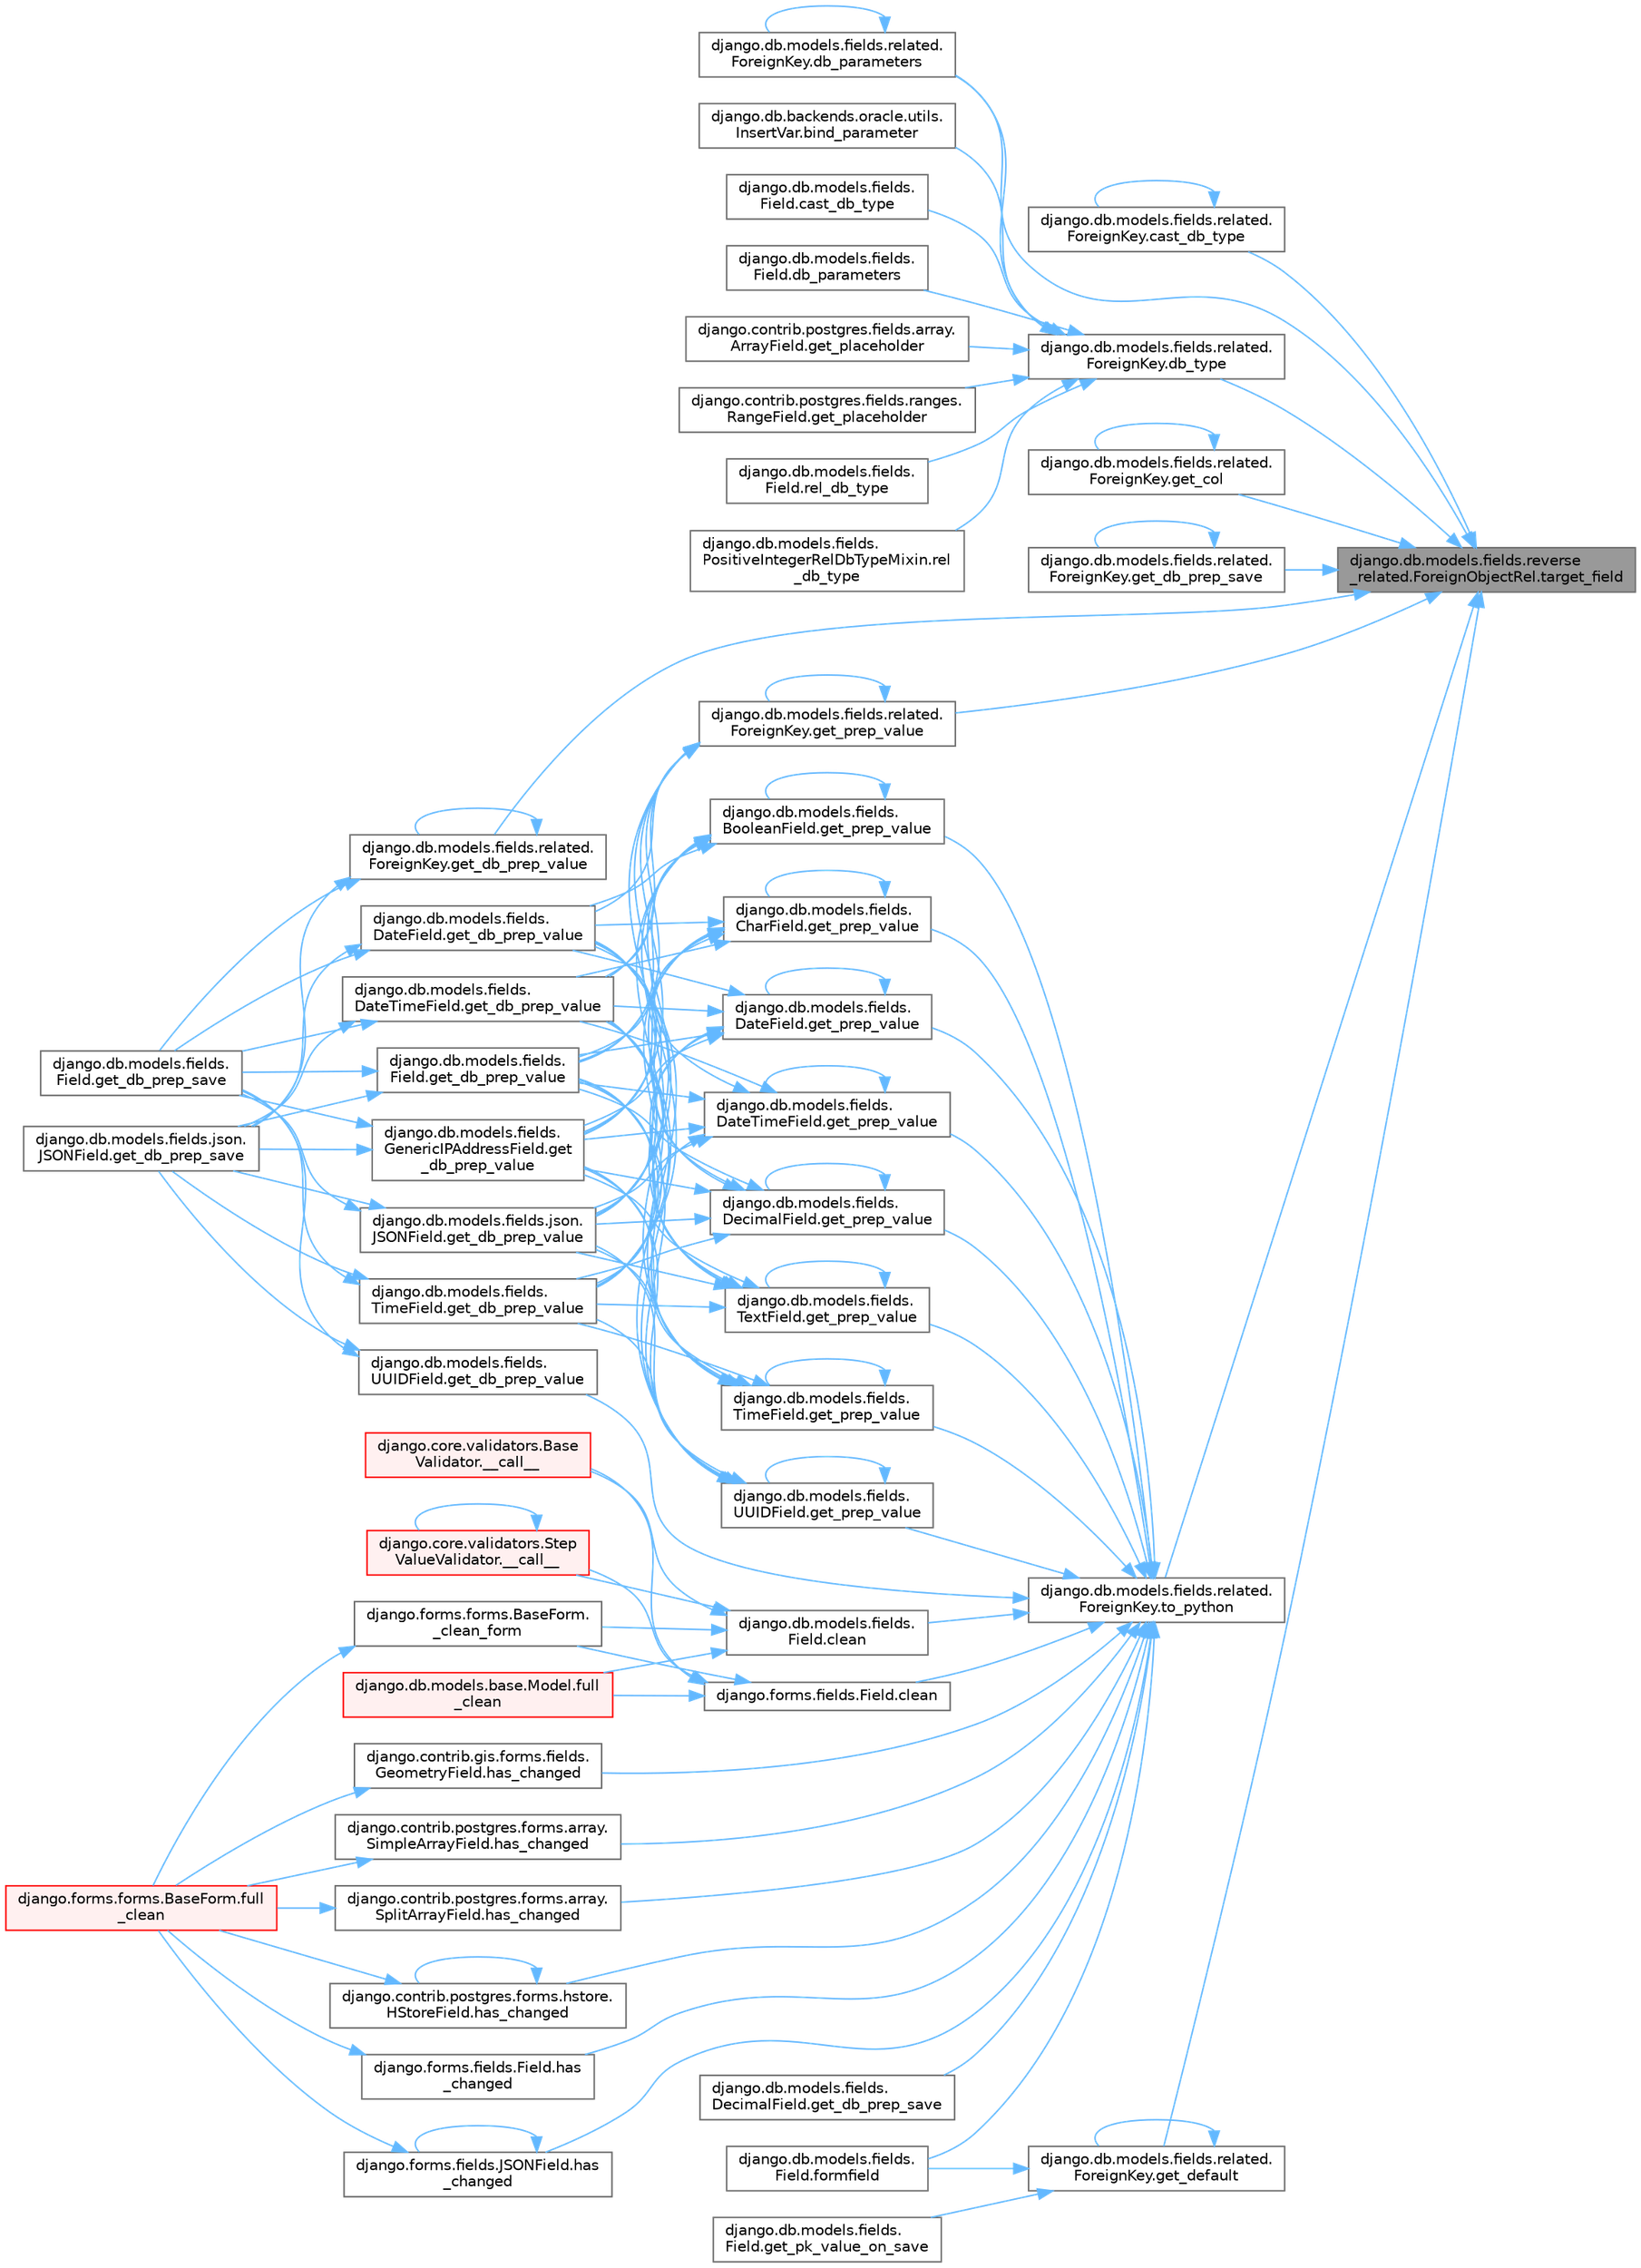 digraph "django.db.models.fields.reverse_related.ForeignObjectRel.target_field"
{
 // LATEX_PDF_SIZE
  bgcolor="transparent";
  edge [fontname=Helvetica,fontsize=10,labelfontname=Helvetica,labelfontsize=10];
  node [fontname=Helvetica,fontsize=10,shape=box,height=0.2,width=0.4];
  rankdir="RL";
  Node1 [id="Node000001",label="django.db.models.fields.reverse\l_related.ForeignObjectRel.target_field",height=0.2,width=0.4,color="gray40", fillcolor="grey60", style="filled", fontcolor="black",tooltip=" "];
  Node1 -> Node2 [id="edge1_Node000001_Node000002",dir="back",color="steelblue1",style="solid",tooltip=" "];
  Node2 [id="Node000002",label="django.db.models.fields.related.\lForeignKey.cast_db_type",height=0.2,width=0.4,color="grey40", fillcolor="white", style="filled",URL="$classdjango_1_1db_1_1models_1_1fields_1_1related_1_1_foreign_key.html#afa6127a4afad5ad58f3cc095411c807c",tooltip=" "];
  Node2 -> Node2 [id="edge2_Node000002_Node000002",dir="back",color="steelblue1",style="solid",tooltip=" "];
  Node1 -> Node3 [id="edge3_Node000001_Node000003",dir="back",color="steelblue1",style="solid",tooltip=" "];
  Node3 [id="Node000003",label="django.db.models.fields.related.\lForeignKey.db_parameters",height=0.2,width=0.4,color="grey40", fillcolor="white", style="filled",URL="$classdjango_1_1db_1_1models_1_1fields_1_1related_1_1_foreign_key.html#a9bb6e97f2ec3c5d303511a5b8f06f372",tooltip=" "];
  Node3 -> Node3 [id="edge4_Node000003_Node000003",dir="back",color="steelblue1",style="solid",tooltip=" "];
  Node1 -> Node4 [id="edge5_Node000001_Node000004",dir="back",color="steelblue1",style="solid",tooltip=" "];
  Node4 [id="Node000004",label="django.db.models.fields.related.\lForeignKey.db_type",height=0.2,width=0.4,color="grey40", fillcolor="white", style="filled",URL="$classdjango_1_1db_1_1models_1_1fields_1_1related_1_1_foreign_key.html#ae18f933ab8dbe059650fbfeb19ceff97",tooltip=" "];
  Node4 -> Node5 [id="edge6_Node000004_Node000005",dir="back",color="steelblue1",style="solid",tooltip=" "];
  Node5 [id="Node000005",label="django.db.backends.oracle.utils.\lInsertVar.bind_parameter",height=0.2,width=0.4,color="grey40", fillcolor="white", style="filled",URL="$classdjango_1_1db_1_1backends_1_1oracle_1_1utils_1_1_insert_var.html#a6a28fbfb5b953ce33e18cecc2d679ae0",tooltip=" "];
  Node4 -> Node6 [id="edge7_Node000004_Node000006",dir="back",color="steelblue1",style="solid",tooltip=" "];
  Node6 [id="Node000006",label="django.db.models.fields.\lField.cast_db_type",height=0.2,width=0.4,color="grey40", fillcolor="white", style="filled",URL="$classdjango_1_1db_1_1models_1_1fields_1_1_field.html#a1e68c1fb7ad84a2f313ff88c79c9a094",tooltip=" "];
  Node4 -> Node7 [id="edge8_Node000004_Node000007",dir="back",color="steelblue1",style="solid",tooltip=" "];
  Node7 [id="Node000007",label="django.db.models.fields.\lField.db_parameters",height=0.2,width=0.4,color="grey40", fillcolor="white", style="filled",URL="$classdjango_1_1db_1_1models_1_1fields_1_1_field.html#a19d09ceca32fdb237ec7737d9c1c0374",tooltip=" "];
  Node4 -> Node3 [id="edge9_Node000004_Node000003",dir="back",color="steelblue1",style="solid",tooltip=" "];
  Node4 -> Node8 [id="edge10_Node000004_Node000008",dir="back",color="steelblue1",style="solid",tooltip=" "];
  Node8 [id="Node000008",label="django.contrib.postgres.fields.array.\lArrayField.get_placeholder",height=0.2,width=0.4,color="grey40", fillcolor="white", style="filled",URL="$classdjango_1_1contrib_1_1postgres_1_1fields_1_1array_1_1_array_field.html#ad9cd434b57888afa1eed280bee05e731",tooltip=" "];
  Node4 -> Node9 [id="edge11_Node000004_Node000009",dir="back",color="steelblue1",style="solid",tooltip=" "];
  Node9 [id="Node000009",label="django.contrib.postgres.fields.ranges.\lRangeField.get_placeholder",height=0.2,width=0.4,color="grey40", fillcolor="white", style="filled",URL="$classdjango_1_1contrib_1_1postgres_1_1fields_1_1ranges_1_1_range_field.html#a83b2e6d873b86981d8e9127a47577b23",tooltip=" "];
  Node4 -> Node10 [id="edge12_Node000004_Node000010",dir="back",color="steelblue1",style="solid",tooltip=" "];
  Node10 [id="Node000010",label="django.db.models.fields.\lField.rel_db_type",height=0.2,width=0.4,color="grey40", fillcolor="white", style="filled",URL="$classdjango_1_1db_1_1models_1_1fields_1_1_field.html#a4a4dd7ca21dbe339ae3a8d043d4bb14c",tooltip=" "];
  Node4 -> Node11 [id="edge13_Node000004_Node000011",dir="back",color="steelblue1",style="solid",tooltip=" "];
  Node11 [id="Node000011",label="django.db.models.fields.\lPositiveIntegerRelDbTypeMixin.rel\l_db_type",height=0.2,width=0.4,color="grey40", fillcolor="white", style="filled",URL="$classdjango_1_1db_1_1models_1_1fields_1_1_positive_integer_rel_db_type_mixin.html#adc2e4fd7a7ddc7f72160d59f8743a864",tooltip=" "];
  Node1 -> Node12 [id="edge14_Node000001_Node000012",dir="back",color="steelblue1",style="solid",tooltip=" "];
  Node12 [id="Node000012",label="django.db.models.fields.related.\lForeignKey.get_col",height=0.2,width=0.4,color="grey40", fillcolor="white", style="filled",URL="$classdjango_1_1db_1_1models_1_1fields_1_1related_1_1_foreign_key.html#ac25426452a798ecddc7124eeea142235",tooltip=" "];
  Node12 -> Node12 [id="edge15_Node000012_Node000012",dir="back",color="steelblue1",style="solid",tooltip=" "];
  Node1 -> Node13 [id="edge16_Node000001_Node000013",dir="back",color="steelblue1",style="solid",tooltip=" "];
  Node13 [id="Node000013",label="django.db.models.fields.related.\lForeignKey.get_db_prep_save",height=0.2,width=0.4,color="grey40", fillcolor="white", style="filled",URL="$classdjango_1_1db_1_1models_1_1fields_1_1related_1_1_foreign_key.html#a834be582dca2f9e9f9f76175e85784b8",tooltip=" "];
  Node13 -> Node13 [id="edge17_Node000013_Node000013",dir="back",color="steelblue1",style="solid",tooltip=" "];
  Node1 -> Node14 [id="edge18_Node000001_Node000014",dir="back",color="steelblue1",style="solid",tooltip=" "];
  Node14 [id="Node000014",label="django.db.models.fields.related.\lForeignKey.get_db_prep_value",height=0.2,width=0.4,color="grey40", fillcolor="white", style="filled",URL="$classdjango_1_1db_1_1models_1_1fields_1_1related_1_1_foreign_key.html#a969cd73da211d4bd83cb874fd3507e9f",tooltip=" "];
  Node14 -> Node15 [id="edge19_Node000014_Node000015",dir="back",color="steelblue1",style="solid",tooltip=" "];
  Node15 [id="Node000015",label="django.db.models.fields.\lField.get_db_prep_save",height=0.2,width=0.4,color="grey40", fillcolor="white", style="filled",URL="$classdjango_1_1db_1_1models_1_1fields_1_1_field.html#a6ffbf587320e79a62a40af031183c2f2",tooltip=" "];
  Node14 -> Node16 [id="edge20_Node000014_Node000016",dir="back",color="steelblue1",style="solid",tooltip=" "];
  Node16 [id="Node000016",label="django.db.models.fields.json.\lJSONField.get_db_prep_save",height=0.2,width=0.4,color="grey40", fillcolor="white", style="filled",URL="$classdjango_1_1db_1_1models_1_1fields_1_1json_1_1_j_s_o_n_field.html#ab7a67887e20c9c31871531e607b2a133",tooltip=" "];
  Node14 -> Node14 [id="edge21_Node000014_Node000014",dir="back",color="steelblue1",style="solid",tooltip=" "];
  Node1 -> Node17 [id="edge22_Node000001_Node000017",dir="back",color="steelblue1",style="solid",tooltip=" "];
  Node17 [id="Node000017",label="django.db.models.fields.related.\lForeignKey.get_default",height=0.2,width=0.4,color="grey40", fillcolor="white", style="filled",URL="$classdjango_1_1db_1_1models_1_1fields_1_1related_1_1_foreign_key.html#ae5acaba7c9c6c2b46a8ccae9d760d247",tooltip=" "];
  Node17 -> Node18 [id="edge23_Node000017_Node000018",dir="back",color="steelblue1",style="solid",tooltip=" "];
  Node18 [id="Node000018",label="django.db.models.fields.\lField.formfield",height=0.2,width=0.4,color="grey40", fillcolor="white", style="filled",URL="$classdjango_1_1db_1_1models_1_1fields_1_1_field.html#a1822195647a4e308ad17ccbeab6ea120",tooltip=" "];
  Node17 -> Node17 [id="edge24_Node000017_Node000017",dir="back",color="steelblue1",style="solid",tooltip=" "];
  Node17 -> Node19 [id="edge25_Node000017_Node000019",dir="back",color="steelblue1",style="solid",tooltip=" "];
  Node19 [id="Node000019",label="django.db.models.fields.\lField.get_pk_value_on_save",height=0.2,width=0.4,color="grey40", fillcolor="white", style="filled",URL="$classdjango_1_1db_1_1models_1_1fields_1_1_field.html#a245fcb3f231ff99678847ac2c75f7e3f",tooltip=" "];
  Node1 -> Node20 [id="edge26_Node000001_Node000020",dir="back",color="steelblue1",style="solid",tooltip=" "];
  Node20 [id="Node000020",label="django.db.models.fields.related.\lForeignKey.get_prep_value",height=0.2,width=0.4,color="grey40", fillcolor="white", style="filled",URL="$classdjango_1_1db_1_1models_1_1fields_1_1related_1_1_foreign_key.html#a378a951ff4be6f40df598f0b1d4c214e",tooltip=" "];
  Node20 -> Node21 [id="edge27_Node000020_Node000021",dir="back",color="steelblue1",style="solid",tooltip=" "];
  Node21 [id="Node000021",label="django.db.models.fields.\lDateField.get_db_prep_value",height=0.2,width=0.4,color="grey40", fillcolor="white", style="filled",URL="$classdjango_1_1db_1_1models_1_1fields_1_1_date_field.html#ad6d292b396a9f068e57a55dbcce353aa",tooltip=" "];
  Node21 -> Node15 [id="edge28_Node000021_Node000015",dir="back",color="steelblue1",style="solid",tooltip=" "];
  Node21 -> Node16 [id="edge29_Node000021_Node000016",dir="back",color="steelblue1",style="solid",tooltip=" "];
  Node20 -> Node22 [id="edge30_Node000020_Node000022",dir="back",color="steelblue1",style="solid",tooltip=" "];
  Node22 [id="Node000022",label="django.db.models.fields.\lDateTimeField.get_db_prep_value",height=0.2,width=0.4,color="grey40", fillcolor="white", style="filled",URL="$classdjango_1_1db_1_1models_1_1fields_1_1_date_time_field.html#ace937a98f687ea3399d88de4eddec0b8",tooltip=" "];
  Node22 -> Node15 [id="edge31_Node000022_Node000015",dir="back",color="steelblue1",style="solid",tooltip=" "];
  Node22 -> Node16 [id="edge32_Node000022_Node000016",dir="back",color="steelblue1",style="solid",tooltip=" "];
  Node20 -> Node23 [id="edge33_Node000020_Node000023",dir="back",color="steelblue1",style="solid",tooltip=" "];
  Node23 [id="Node000023",label="django.db.models.fields.\lField.get_db_prep_value",height=0.2,width=0.4,color="grey40", fillcolor="white", style="filled",URL="$classdjango_1_1db_1_1models_1_1fields_1_1_field.html#a27b39e33c87cb9d48a2cc249a66459c3",tooltip=" "];
  Node23 -> Node15 [id="edge34_Node000023_Node000015",dir="back",color="steelblue1",style="solid",tooltip=" "];
  Node23 -> Node16 [id="edge35_Node000023_Node000016",dir="back",color="steelblue1",style="solid",tooltip=" "];
  Node20 -> Node24 [id="edge36_Node000020_Node000024",dir="back",color="steelblue1",style="solid",tooltip=" "];
  Node24 [id="Node000024",label="django.db.models.fields.\lGenericIPAddressField.get\l_db_prep_value",height=0.2,width=0.4,color="grey40", fillcolor="white", style="filled",URL="$classdjango_1_1db_1_1models_1_1fields_1_1_generic_i_p_address_field.html#a0833bb7fa4f729102000a775edc0f4a9",tooltip=" "];
  Node24 -> Node15 [id="edge37_Node000024_Node000015",dir="back",color="steelblue1",style="solid",tooltip=" "];
  Node24 -> Node16 [id="edge38_Node000024_Node000016",dir="back",color="steelblue1",style="solid",tooltip=" "];
  Node20 -> Node25 [id="edge39_Node000020_Node000025",dir="back",color="steelblue1",style="solid",tooltip=" "];
  Node25 [id="Node000025",label="django.db.models.fields.json.\lJSONField.get_db_prep_value",height=0.2,width=0.4,color="grey40", fillcolor="white", style="filled",URL="$classdjango_1_1db_1_1models_1_1fields_1_1json_1_1_j_s_o_n_field.html#ad89498c756bc8ae7f6e98ca5b7eb5184",tooltip=" "];
  Node25 -> Node15 [id="edge40_Node000025_Node000015",dir="back",color="steelblue1",style="solid",tooltip=" "];
  Node25 -> Node16 [id="edge41_Node000025_Node000016",dir="back",color="steelblue1",style="solid",tooltip=" "];
  Node20 -> Node26 [id="edge42_Node000020_Node000026",dir="back",color="steelblue1",style="solid",tooltip=" "];
  Node26 [id="Node000026",label="django.db.models.fields.\lTimeField.get_db_prep_value",height=0.2,width=0.4,color="grey40", fillcolor="white", style="filled",URL="$classdjango_1_1db_1_1models_1_1fields_1_1_time_field.html#ac736cd2c62828e3dbee00ff6bae39e84",tooltip=" "];
  Node26 -> Node15 [id="edge43_Node000026_Node000015",dir="back",color="steelblue1",style="solid",tooltip=" "];
  Node26 -> Node16 [id="edge44_Node000026_Node000016",dir="back",color="steelblue1",style="solid",tooltip=" "];
  Node20 -> Node20 [id="edge45_Node000020_Node000020",dir="back",color="steelblue1",style="solid",tooltip=" "];
  Node1 -> Node27 [id="edge46_Node000001_Node000027",dir="back",color="steelblue1",style="solid",tooltip=" "];
  Node27 [id="Node000027",label="django.db.models.fields.related.\lForeignKey.to_python",height=0.2,width=0.4,color="grey40", fillcolor="white", style="filled",URL="$classdjango_1_1db_1_1models_1_1fields_1_1related_1_1_foreign_key.html#aeb79ec9107f1511eca2fc20b374f1fc1",tooltip=" "];
  Node27 -> Node28 [id="edge47_Node000027_Node000028",dir="back",color="steelblue1",style="solid",tooltip=" "];
  Node28 [id="Node000028",label="django.db.models.fields.\lField.clean",height=0.2,width=0.4,color="grey40", fillcolor="white", style="filled",URL="$classdjango_1_1db_1_1models_1_1fields_1_1_field.html#a4882fa20e9148ee8315b937e9cea41bf",tooltip=" "];
  Node28 -> Node29 [id="edge48_Node000028_Node000029",dir="back",color="steelblue1",style="solid",tooltip=" "];
  Node29 [id="Node000029",label="django.core.validators.Base\lValidator.__call__",height=0.2,width=0.4,color="red", fillcolor="#FFF0F0", style="filled",URL="$classdjango_1_1core_1_1validators_1_1_base_validator.html#ac718256582df714e061c6b927e045d12",tooltip=" "];
  Node28 -> Node32 [id="edge49_Node000028_Node000032",dir="back",color="steelblue1",style="solid",tooltip=" "];
  Node32 [id="Node000032",label="django.core.validators.Step\lValueValidator.__call__",height=0.2,width=0.4,color="red", fillcolor="#FFF0F0", style="filled",URL="$classdjango_1_1core_1_1validators_1_1_step_value_validator.html#aebdbf74fe74c5b999350df9c1852714c",tooltip=" "];
  Node32 -> Node32 [id="edge50_Node000032_Node000032",dir="back",color="steelblue1",style="solid",tooltip=" "];
  Node28 -> Node33 [id="edge51_Node000028_Node000033",dir="back",color="steelblue1",style="solid",tooltip=" "];
  Node33 [id="Node000033",label="django.forms.forms.BaseForm.\l_clean_form",height=0.2,width=0.4,color="grey40", fillcolor="white", style="filled",URL="$classdjango_1_1forms_1_1forms_1_1_base_form.html#ae5eed108001c1a75985b75174fe23f1f",tooltip=" "];
  Node33 -> Node34 [id="edge52_Node000033_Node000034",dir="back",color="steelblue1",style="solid",tooltip=" "];
  Node34 [id="Node000034",label="django.forms.forms.BaseForm.full\l_clean",height=0.2,width=0.4,color="red", fillcolor="#FFF0F0", style="filled",URL="$classdjango_1_1forms_1_1forms_1_1_base_form.html#a396d2448f658dc84a0f0b473ffaae918",tooltip=" "];
  Node28 -> Node620 [id="edge53_Node000028_Node000620",dir="back",color="steelblue1",style="solid",tooltip=" "];
  Node620 [id="Node000620",label="django.db.models.base.Model.full\l_clean",height=0.2,width=0.4,color="red", fillcolor="#FFF0F0", style="filled",URL="$classdjango_1_1db_1_1models_1_1base_1_1_model.html#a2e68bd042bd3e52b086f8838eeaa416f",tooltip=" "];
  Node27 -> Node619 [id="edge54_Node000027_Node000619",dir="back",color="steelblue1",style="solid",tooltip=" "];
  Node619 [id="Node000619",label="django.forms.fields.Field.clean",height=0.2,width=0.4,color="grey40", fillcolor="white", style="filled",URL="$classdjango_1_1forms_1_1fields_1_1_field.html#aee75acad433887bd31c6f298ebd77195",tooltip=" "];
  Node619 -> Node29 [id="edge55_Node000619_Node000029",dir="back",color="steelblue1",style="solid",tooltip=" "];
  Node619 -> Node32 [id="edge56_Node000619_Node000032",dir="back",color="steelblue1",style="solid",tooltip=" "];
  Node619 -> Node33 [id="edge57_Node000619_Node000033",dir="back",color="steelblue1",style="solid",tooltip=" "];
  Node619 -> Node620 [id="edge58_Node000619_Node000620",dir="back",color="steelblue1",style="solid",tooltip=" "];
  Node27 -> Node18 [id="edge59_Node000027_Node000018",dir="back",color="steelblue1",style="solid",tooltip=" "];
  Node27 -> Node3164 [id="edge60_Node000027_Node003164",dir="back",color="steelblue1",style="solid",tooltip=" "];
  Node3164 [id="Node003164",label="django.db.models.fields.\lDecimalField.get_db_prep_save",height=0.2,width=0.4,color="grey40", fillcolor="white", style="filled",URL="$classdjango_1_1db_1_1models_1_1fields_1_1_decimal_field.html#a46667b50c85f0b4a6cb777431017fc3a",tooltip=" "];
  Node27 -> Node3165 [id="edge61_Node000027_Node003165",dir="back",color="steelblue1",style="solid",tooltip=" "];
  Node3165 [id="Node003165",label="django.db.models.fields.\lUUIDField.get_db_prep_value",height=0.2,width=0.4,color="grey40", fillcolor="white", style="filled",URL="$classdjango_1_1db_1_1models_1_1fields_1_1_u_u_i_d_field.html#a386f708cbcae8153a01c6bc4fde97203",tooltip=" "];
  Node3165 -> Node15 [id="edge62_Node003165_Node000015",dir="back",color="steelblue1",style="solid",tooltip=" "];
  Node3165 -> Node16 [id="edge63_Node003165_Node000016",dir="back",color="steelblue1",style="solid",tooltip=" "];
  Node27 -> Node3166 [id="edge64_Node000027_Node003166",dir="back",color="steelblue1",style="solid",tooltip=" "];
  Node3166 [id="Node003166",label="django.db.models.fields.\lBooleanField.get_prep_value",height=0.2,width=0.4,color="grey40", fillcolor="white", style="filled",URL="$classdjango_1_1db_1_1models_1_1fields_1_1_boolean_field.html#a2c76f741d494c42b977fea4db757b224",tooltip=" "];
  Node3166 -> Node21 [id="edge65_Node003166_Node000021",dir="back",color="steelblue1",style="solid",tooltip=" "];
  Node3166 -> Node22 [id="edge66_Node003166_Node000022",dir="back",color="steelblue1",style="solid",tooltip=" "];
  Node3166 -> Node23 [id="edge67_Node003166_Node000023",dir="back",color="steelblue1",style="solid",tooltip=" "];
  Node3166 -> Node24 [id="edge68_Node003166_Node000024",dir="back",color="steelblue1",style="solid",tooltip=" "];
  Node3166 -> Node25 [id="edge69_Node003166_Node000025",dir="back",color="steelblue1",style="solid",tooltip=" "];
  Node3166 -> Node26 [id="edge70_Node003166_Node000026",dir="back",color="steelblue1",style="solid",tooltip=" "];
  Node3166 -> Node3166 [id="edge71_Node003166_Node003166",dir="back",color="steelblue1",style="solid",tooltip=" "];
  Node27 -> Node3167 [id="edge72_Node000027_Node003167",dir="back",color="steelblue1",style="solid",tooltip=" "];
  Node3167 [id="Node003167",label="django.db.models.fields.\lCharField.get_prep_value",height=0.2,width=0.4,color="grey40", fillcolor="white", style="filled",URL="$classdjango_1_1db_1_1models_1_1fields_1_1_char_field.html#a586dde4bef09b94f15ca3b7a3b616a12",tooltip=" "];
  Node3167 -> Node21 [id="edge73_Node003167_Node000021",dir="back",color="steelblue1",style="solid",tooltip=" "];
  Node3167 -> Node22 [id="edge74_Node003167_Node000022",dir="back",color="steelblue1",style="solid",tooltip=" "];
  Node3167 -> Node23 [id="edge75_Node003167_Node000023",dir="back",color="steelblue1",style="solid",tooltip=" "];
  Node3167 -> Node24 [id="edge76_Node003167_Node000024",dir="back",color="steelblue1",style="solid",tooltip=" "];
  Node3167 -> Node25 [id="edge77_Node003167_Node000025",dir="back",color="steelblue1",style="solid",tooltip=" "];
  Node3167 -> Node26 [id="edge78_Node003167_Node000026",dir="back",color="steelblue1",style="solid",tooltip=" "];
  Node3167 -> Node3167 [id="edge79_Node003167_Node003167",dir="back",color="steelblue1",style="solid",tooltip=" "];
  Node27 -> Node3168 [id="edge80_Node000027_Node003168",dir="back",color="steelblue1",style="solid",tooltip=" "];
  Node3168 [id="Node003168",label="django.db.models.fields.\lDateField.get_prep_value",height=0.2,width=0.4,color="grey40", fillcolor="white", style="filled",URL="$classdjango_1_1db_1_1models_1_1fields_1_1_date_field.html#a17fd388efd6c1cc24e4daa2838936247",tooltip=" "];
  Node3168 -> Node21 [id="edge81_Node003168_Node000021",dir="back",color="steelblue1",style="solid",tooltip=" "];
  Node3168 -> Node22 [id="edge82_Node003168_Node000022",dir="back",color="steelblue1",style="solid",tooltip=" "];
  Node3168 -> Node23 [id="edge83_Node003168_Node000023",dir="back",color="steelblue1",style="solid",tooltip=" "];
  Node3168 -> Node24 [id="edge84_Node003168_Node000024",dir="back",color="steelblue1",style="solid",tooltip=" "];
  Node3168 -> Node25 [id="edge85_Node003168_Node000025",dir="back",color="steelblue1",style="solid",tooltip=" "];
  Node3168 -> Node26 [id="edge86_Node003168_Node000026",dir="back",color="steelblue1",style="solid",tooltip=" "];
  Node3168 -> Node3168 [id="edge87_Node003168_Node003168",dir="back",color="steelblue1",style="solid",tooltip=" "];
  Node27 -> Node1890 [id="edge88_Node000027_Node001890",dir="back",color="steelblue1",style="solid",tooltip=" "];
  Node1890 [id="Node001890",label="django.db.models.fields.\lDateTimeField.get_prep_value",height=0.2,width=0.4,color="grey40", fillcolor="white", style="filled",URL="$classdjango_1_1db_1_1models_1_1fields_1_1_date_time_field.html#a96b7b4c4a2af78523ff88dd95ddde877",tooltip=" "];
  Node1890 -> Node21 [id="edge89_Node001890_Node000021",dir="back",color="steelblue1",style="solid",tooltip=" "];
  Node1890 -> Node22 [id="edge90_Node001890_Node000022",dir="back",color="steelblue1",style="solid",tooltip=" "];
  Node1890 -> Node23 [id="edge91_Node001890_Node000023",dir="back",color="steelblue1",style="solid",tooltip=" "];
  Node1890 -> Node24 [id="edge92_Node001890_Node000024",dir="back",color="steelblue1",style="solid",tooltip=" "];
  Node1890 -> Node25 [id="edge93_Node001890_Node000025",dir="back",color="steelblue1",style="solid",tooltip=" "];
  Node1890 -> Node26 [id="edge94_Node001890_Node000026",dir="back",color="steelblue1",style="solid",tooltip=" "];
  Node1890 -> Node1890 [id="edge95_Node001890_Node001890",dir="back",color="steelblue1",style="solid",tooltip=" "];
  Node27 -> Node3169 [id="edge96_Node000027_Node003169",dir="back",color="steelblue1",style="solid",tooltip=" "];
  Node3169 [id="Node003169",label="django.db.models.fields.\lDecimalField.get_prep_value",height=0.2,width=0.4,color="grey40", fillcolor="white", style="filled",URL="$classdjango_1_1db_1_1models_1_1fields_1_1_decimal_field.html#a1d8d3b60ca856194a27f246557cdded5",tooltip=" "];
  Node3169 -> Node21 [id="edge97_Node003169_Node000021",dir="back",color="steelblue1",style="solid",tooltip=" "];
  Node3169 -> Node22 [id="edge98_Node003169_Node000022",dir="back",color="steelblue1",style="solid",tooltip=" "];
  Node3169 -> Node23 [id="edge99_Node003169_Node000023",dir="back",color="steelblue1",style="solid",tooltip=" "];
  Node3169 -> Node24 [id="edge100_Node003169_Node000024",dir="back",color="steelblue1",style="solid",tooltip=" "];
  Node3169 -> Node25 [id="edge101_Node003169_Node000025",dir="back",color="steelblue1",style="solid",tooltip=" "];
  Node3169 -> Node26 [id="edge102_Node003169_Node000026",dir="back",color="steelblue1",style="solid",tooltip=" "];
  Node3169 -> Node3169 [id="edge103_Node003169_Node003169",dir="back",color="steelblue1",style="solid",tooltip=" "];
  Node27 -> Node3170 [id="edge104_Node000027_Node003170",dir="back",color="steelblue1",style="solid",tooltip=" "];
  Node3170 [id="Node003170",label="django.db.models.fields.\lTextField.get_prep_value",height=0.2,width=0.4,color="grey40", fillcolor="white", style="filled",URL="$classdjango_1_1db_1_1models_1_1fields_1_1_text_field.html#aa6f1c919bfc7cb7571f98e02c585ade9",tooltip=" "];
  Node3170 -> Node21 [id="edge105_Node003170_Node000021",dir="back",color="steelblue1",style="solid",tooltip=" "];
  Node3170 -> Node22 [id="edge106_Node003170_Node000022",dir="back",color="steelblue1",style="solid",tooltip=" "];
  Node3170 -> Node23 [id="edge107_Node003170_Node000023",dir="back",color="steelblue1",style="solid",tooltip=" "];
  Node3170 -> Node24 [id="edge108_Node003170_Node000024",dir="back",color="steelblue1",style="solid",tooltip=" "];
  Node3170 -> Node25 [id="edge109_Node003170_Node000025",dir="back",color="steelblue1",style="solid",tooltip=" "];
  Node3170 -> Node26 [id="edge110_Node003170_Node000026",dir="back",color="steelblue1",style="solid",tooltip=" "];
  Node3170 -> Node3170 [id="edge111_Node003170_Node003170",dir="back",color="steelblue1",style="solid",tooltip=" "];
  Node27 -> Node3171 [id="edge112_Node000027_Node003171",dir="back",color="steelblue1",style="solid",tooltip=" "];
  Node3171 [id="Node003171",label="django.db.models.fields.\lTimeField.get_prep_value",height=0.2,width=0.4,color="grey40", fillcolor="white", style="filled",URL="$classdjango_1_1db_1_1models_1_1fields_1_1_time_field.html#a66b3f5bd9d463227ddf9205248c05159",tooltip=" "];
  Node3171 -> Node21 [id="edge113_Node003171_Node000021",dir="back",color="steelblue1",style="solid",tooltip=" "];
  Node3171 -> Node22 [id="edge114_Node003171_Node000022",dir="back",color="steelblue1",style="solid",tooltip=" "];
  Node3171 -> Node23 [id="edge115_Node003171_Node000023",dir="back",color="steelblue1",style="solid",tooltip=" "];
  Node3171 -> Node24 [id="edge116_Node003171_Node000024",dir="back",color="steelblue1",style="solid",tooltip=" "];
  Node3171 -> Node25 [id="edge117_Node003171_Node000025",dir="back",color="steelblue1",style="solid",tooltip=" "];
  Node3171 -> Node26 [id="edge118_Node003171_Node000026",dir="back",color="steelblue1",style="solid",tooltip=" "];
  Node3171 -> Node3171 [id="edge119_Node003171_Node003171",dir="back",color="steelblue1",style="solid",tooltip=" "];
  Node27 -> Node3172 [id="edge120_Node000027_Node003172",dir="back",color="steelblue1",style="solid",tooltip=" "];
  Node3172 [id="Node003172",label="django.db.models.fields.\lUUIDField.get_prep_value",height=0.2,width=0.4,color="grey40", fillcolor="white", style="filled",URL="$classdjango_1_1db_1_1models_1_1fields_1_1_u_u_i_d_field.html#ae74a36923ced617bb42f59f725af7410",tooltip=" "];
  Node3172 -> Node21 [id="edge121_Node003172_Node000021",dir="back",color="steelblue1",style="solid",tooltip=" "];
  Node3172 -> Node22 [id="edge122_Node003172_Node000022",dir="back",color="steelblue1",style="solid",tooltip=" "];
  Node3172 -> Node23 [id="edge123_Node003172_Node000023",dir="back",color="steelblue1",style="solid",tooltip=" "];
  Node3172 -> Node24 [id="edge124_Node003172_Node000024",dir="back",color="steelblue1",style="solid",tooltip=" "];
  Node3172 -> Node25 [id="edge125_Node003172_Node000025",dir="back",color="steelblue1",style="solid",tooltip=" "];
  Node3172 -> Node26 [id="edge126_Node003172_Node000026",dir="back",color="steelblue1",style="solid",tooltip=" "];
  Node3172 -> Node3172 [id="edge127_Node003172_Node003172",dir="back",color="steelblue1",style="solid",tooltip=" "];
  Node27 -> Node3173 [id="edge128_Node000027_Node003173",dir="back",color="steelblue1",style="solid",tooltip=" "];
  Node3173 [id="Node003173",label="django.contrib.gis.forms.fields.\lGeometryField.has_changed",height=0.2,width=0.4,color="grey40", fillcolor="white", style="filled",URL="$classdjango_1_1contrib_1_1gis_1_1forms_1_1fields_1_1_geometry_field.html#a1eea909ca0f411c76fe71d42177c8fdd",tooltip=" "];
  Node3173 -> Node34 [id="edge129_Node003173_Node000034",dir="back",color="steelblue1",style="solid",tooltip=" "];
  Node27 -> Node3174 [id="edge130_Node000027_Node003174",dir="back",color="steelblue1",style="solid",tooltip=" "];
  Node3174 [id="Node003174",label="django.contrib.postgres.forms.array.\lSimpleArrayField.has_changed",height=0.2,width=0.4,color="grey40", fillcolor="white", style="filled",URL="$classdjango_1_1contrib_1_1postgres_1_1forms_1_1array_1_1_simple_array_field.html#a20fa97d79dbf5b63dd367112f46a1aed",tooltip=" "];
  Node3174 -> Node34 [id="edge131_Node003174_Node000034",dir="back",color="steelblue1",style="solid",tooltip=" "];
  Node27 -> Node3175 [id="edge132_Node000027_Node003175",dir="back",color="steelblue1",style="solid",tooltip=" "];
  Node3175 [id="Node003175",label="django.contrib.postgres.forms.array.\lSplitArrayField.has_changed",height=0.2,width=0.4,color="grey40", fillcolor="white", style="filled",URL="$classdjango_1_1contrib_1_1postgres_1_1forms_1_1array_1_1_split_array_field.html#a044afbb76f3a9e62c6d2807e41f8515a",tooltip=" "];
  Node3175 -> Node34 [id="edge133_Node003175_Node000034",dir="back",color="steelblue1",style="solid",tooltip=" "];
  Node27 -> Node3176 [id="edge134_Node000027_Node003176",dir="back",color="steelblue1",style="solid",tooltip=" "];
  Node3176 [id="Node003176",label="django.contrib.postgres.forms.hstore.\lHStoreField.has_changed",height=0.2,width=0.4,color="grey40", fillcolor="white", style="filled",URL="$classdjango_1_1contrib_1_1postgres_1_1forms_1_1hstore_1_1_h_store_field.html#ac5320929c4a6ade3846df2236975b98c",tooltip=" "];
  Node3176 -> Node34 [id="edge135_Node003176_Node000034",dir="back",color="steelblue1",style="solid",tooltip=" "];
  Node3176 -> Node3176 [id="edge136_Node003176_Node003176",dir="back",color="steelblue1",style="solid",tooltip=" "];
  Node27 -> Node3070 [id="edge137_Node000027_Node003070",dir="back",color="steelblue1",style="solid",tooltip=" "];
  Node3070 [id="Node003070",label="django.forms.fields.Field.has\l_changed",height=0.2,width=0.4,color="grey40", fillcolor="white", style="filled",URL="$classdjango_1_1forms_1_1fields_1_1_field.html#a50a1eb1edc4c92885575a8a1d2da380d",tooltip=" "];
  Node3070 -> Node34 [id="edge138_Node003070_Node000034",dir="back",color="steelblue1",style="solid",tooltip=" "];
  Node27 -> Node3177 [id="edge139_Node000027_Node003177",dir="back",color="steelblue1",style="solid",tooltip=" "];
  Node3177 [id="Node003177",label="django.forms.fields.JSONField.has\l_changed",height=0.2,width=0.4,color="grey40", fillcolor="white", style="filled",URL="$classdjango_1_1forms_1_1fields_1_1_j_s_o_n_field.html#aaae558e73ab4b2c8b50d05fb71c761d4",tooltip=" "];
  Node3177 -> Node34 [id="edge140_Node003177_Node000034",dir="back",color="steelblue1",style="solid",tooltip=" "];
  Node3177 -> Node3177 [id="edge141_Node003177_Node003177",dir="back",color="steelblue1",style="solid",tooltip=" "];
}

